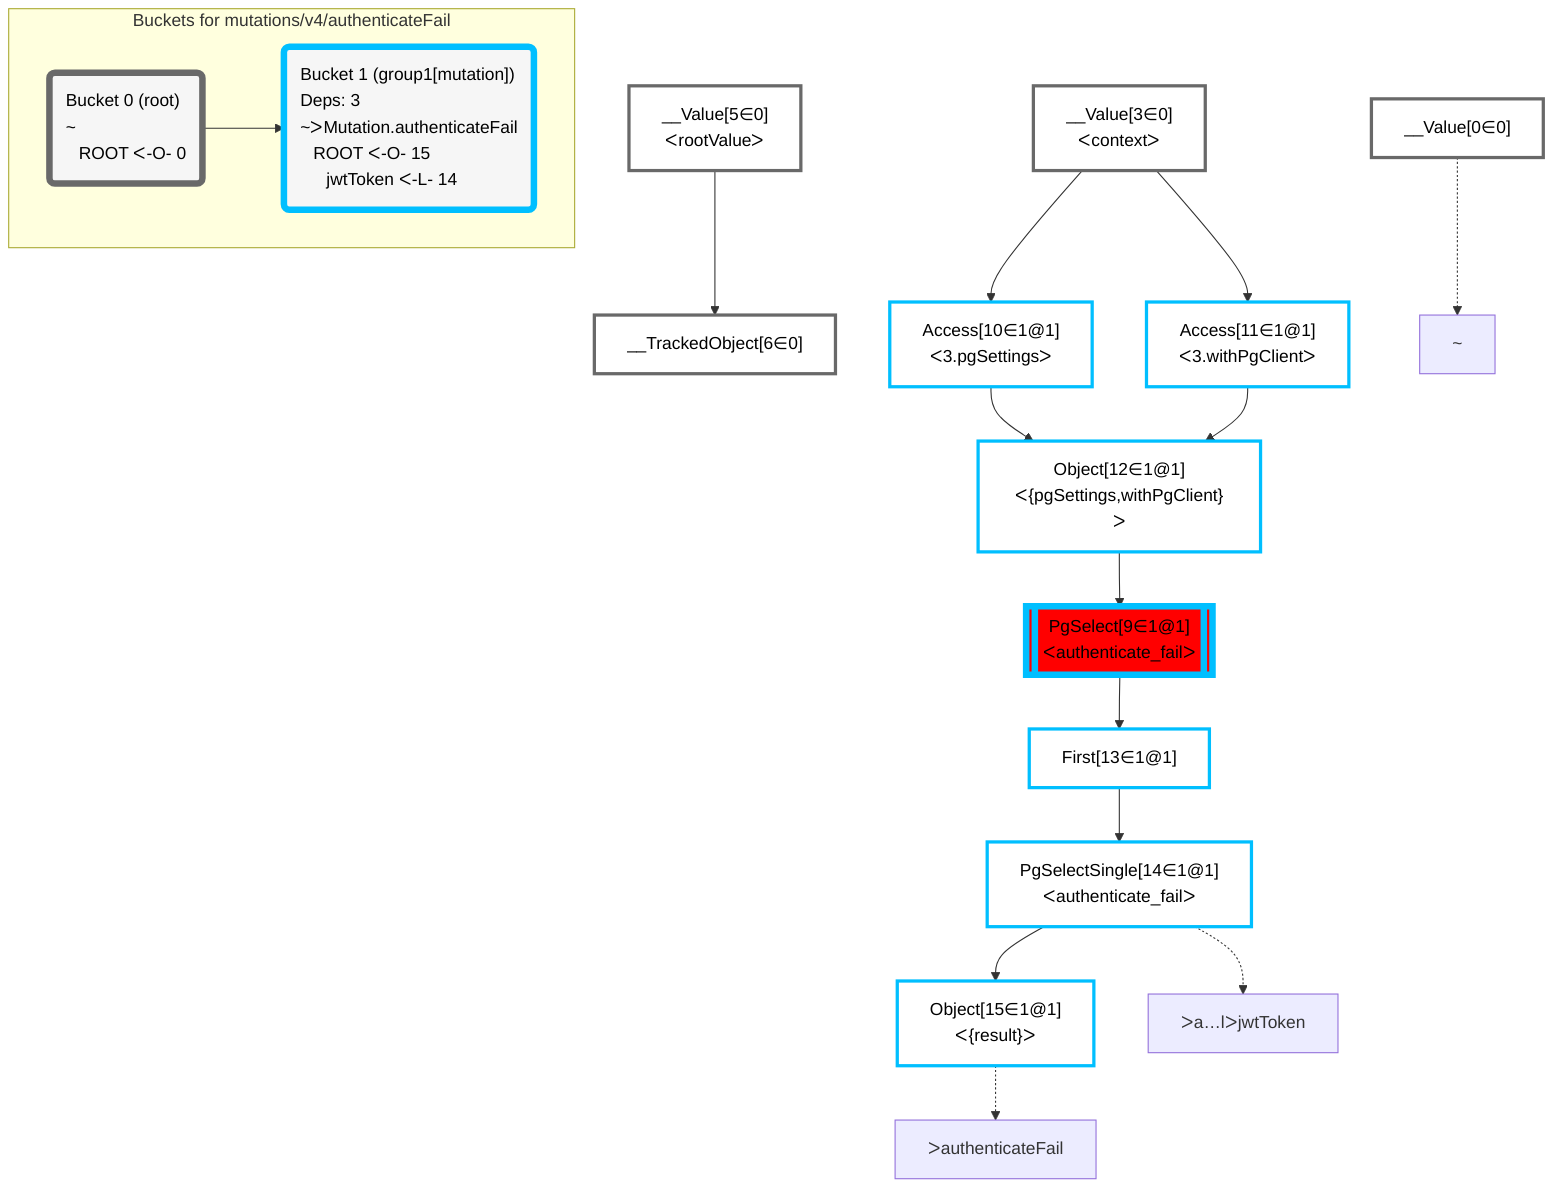 graph TD
    classDef path fill:#eee,stroke:#000,color:#000
    classDef plan fill:#fff,stroke-width:3px,color:#000
    classDef itemplan fill:#fff,stroke-width:6px,color:#000
    classDef sideeffectplan fill:#f00,stroke-width:6px,color:#000
    classDef bucket fill:#f6f6f6,color:#000,stroke-width:6px,text-align:left


    %% define plans
    __Value0["__Value[0∈0]"]:::plan
    __Value3["__Value[3∈0]<br />ᐸcontextᐳ"]:::plan
    __Value5["__Value[5∈0]<br />ᐸrootValueᐳ"]:::plan
    __TrackedObject6["__TrackedObject[6∈0]"]:::plan
    Access10["Access[10∈1@1]<br />ᐸ3.pgSettingsᐳ"]:::plan
    Access11["Access[11∈1@1]<br />ᐸ3.withPgClientᐳ"]:::plan
    Object12["Object[12∈1@1]<br />ᐸ{pgSettings,withPgClient}ᐳ"]:::plan
    PgSelect9[["PgSelect[9∈1@1]<br />ᐸauthenticate_failᐳ"]]:::sideeffectplan
    First13["First[13∈1@1]"]:::plan
    PgSelectSingle14["PgSelectSingle[14∈1@1]<br />ᐸauthenticate_failᐳ"]:::plan
    Object15["Object[15∈1@1]<br />ᐸ{result}ᐳ"]:::plan

    %% plan dependencies
    __Value5 --> __TrackedObject6
    __Value3 --> Access10
    __Value3 --> Access11
    Access10 & Access11 --> Object12
    Object12 --> PgSelect9
    PgSelect9 --> First13
    First13 --> PgSelectSingle14
    PgSelectSingle14 --> Object15

    %% plan-to-path relationships
    P0["~"]
    __Value0 -.-> P0
    P14["ᐳa…lᐳjwtToken"]
    PgSelectSingle14 -.-> P14
    P15["ᐳauthenticateFail"]
    Object15 -.-> P15

    subgraph "Buckets for mutations/v4/authenticateFail"
    Bucket0("Bucket 0 (root)<br />~<br />⠀ROOT ᐸ-O- 0"):::bucket
    classDef bucket0 stroke:#696969
    class Bucket0,__Value0,__Value3,__Value5,__TrackedObject6 bucket0
    Bucket1("Bucket 1 (group1[mutation])<br />Deps: 3<br />~ᐳMutation.authenticateFail<br />⠀ROOT ᐸ-O- 15<br />⠀⠀jwtToken ᐸ-L- 14"):::bucket
    classDef bucket1 stroke:#00bfff
    class Bucket1,PgSelect9,Access10,Access11,Object12,First13,PgSelectSingle14,Object15 bucket1
    Bucket0 --> Bucket1
    end